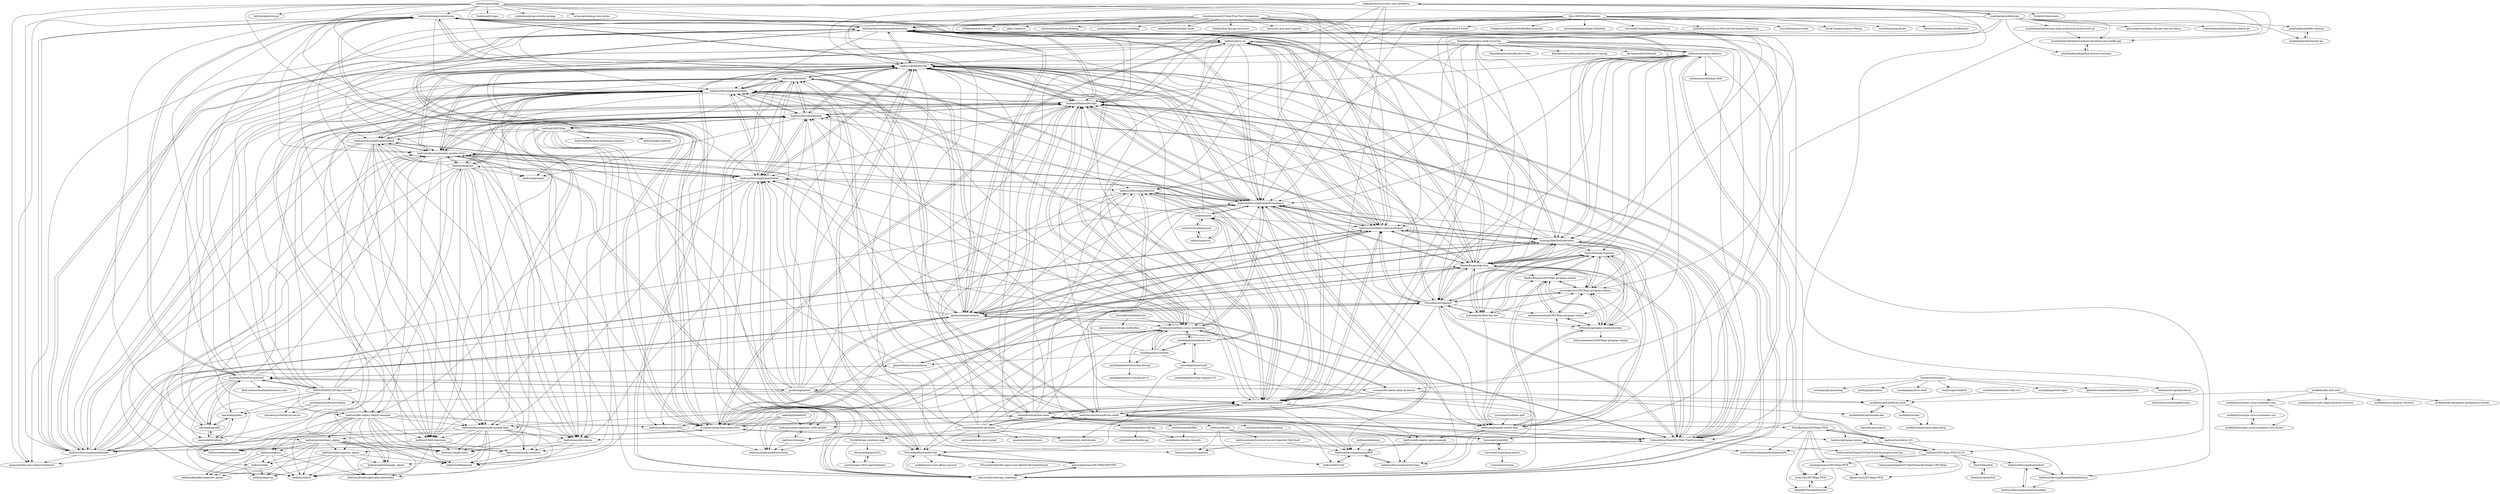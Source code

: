 digraph G {
"badtuxx/giropops-monitoring" -> "badtuxx/DescomplicandoKubernetes"
"badtuxx/giropops-monitoring" -> "badtuxx/MutiraoDevOps"
"badtuxx/giropops-monitoring" -> "badtuxx/DescomplicandoHelm"
"badtuxx/giropops-monitoring" -> "badtuxx/DescomplicandoDocker"
"badtuxx/giropops-monitoring" -> "jpetazzo/ampernetacle"
"badtuxx/giropops-monitoring" -> "badtuxx/descomplicando-ansible-2020"
"badtuxx/giropops-monitoring" -> "linuxtips/FiqueEmCasaConf"
"badtuxx/giropops-monitoring" -> "badtuxx/CertifiedContainersExpert"
"badtuxx/giropops-monitoring" -> "badtuxx/BondeDoCKA"
"badtuxx/giropops-monitoring" -> "badtuxx/DescomplicandoPrometheus"
"badtuxx/giropops-monitoring" -> "rochacbruno/python-week-2022"
"badtuxx/giropops-monitoring" -> "gomex/docker-para-desenvolvedores" ["e"=1]
"badtuxx/giropops-monitoring" -> "iaasweek/ansible"
"badtuxx/giropops-monitoring" -> "badtuxx/k8s-canary-deploy-example"
"badtuxx/giropops-monitoring" -> "CeInnovationTeam/OCI-Fast-Track-Linuxtips"
"vkorbes/aprendago" -> "crgimenes/grupo-estudos-golang" ["e"=1]
"vkorbes/aprendago" -> "badtuxx/DescomplicandoKubernetes"
"vkorbes/aprendago" -> "badtuxx/MutiraoDevOps"
"vkorbes/aprendago" -> "larien/aprenda-go-com-testes" ["e"=1]
"vkorbes/aprendago" -> "badtuxx/DescomplicandoDocker"
"vkorbes/aprendago" -> "gomex/docker-para-desenvolvedores" ["e"=1]
"vkorbes/aprendago" -> "badtuxx/giropops-monitoring"
"vkorbes/aprendago" -> "badtuxx/BondeDoCKA"
"vkorbes/aprendago" -> "jpetazzo/ampernetacle"
"vkorbes/aprendago" -> "badtuxx/DescomplicandoPrometheus"
"vkorbes/aprendago" -> "badtuxx/CertifiedContainersExpert"
"vkorbes/aprendago" -> "rochacbruno/python-week-2022"
"vkorbes/aprendago" -> "Gommunity/vagas" ["e"=1]
"vkorbes/aprendago" -> "Rapha-Borges/oke-free"
"vkorbes/aprendago" -> "betrybe/playbook-go" ["e"=1]
"badtuxx/k8s-canary-deploy-example" -> "badtuxx/ansible-course"
"badtuxx/k8s-canary-deploy-example" -> "badtuxx/CKAD-exercises"
"badtuxx/k8s-canary-deploy-example" -> "badtuxx/ingress"
"badtuxx/k8s-canary-deploy-example" -> "badtuxx/descomplicando-ansible-final"
"badtuxx/k8s-canary-deploy-example" -> "badtuxx/katacoda-scenarios"
"badtuxx/k8s-canary-deploy-example" -> "badtuxx/charts"
"badtuxx/k8s-canary-deploy-example" -> "badtuxx/tekton-examples"
"badtuxx/k8s-canary-deploy-example" -> "badtuxx/prometheus_alpine"
"badtuxx/k8s-canary-deploy-example" -> "badtuxx/talks"
"badtuxx/k8s-canary-deploy-example" -> "badtuxx/alertmanager_alpine"
"badtuxx/k8s-canary-deploy-example" -> "badtuxx/eddiejaoude"
"badtuxx/k8s-canary-deploy-example" -> "badtuxx/node-exporter_alpine"
"badtuxx/k8s-canary-deploy-example" -> "badtuxx/drupal-nginx-php-kubernetes"
"badtuxx/k8s-canary-deploy-example" -> "badtuxx/simple-index"
"badtuxx/k8s-canary-deploy-example" -> "badtuxx/python-week-2022"
"badtuxx/node-exporter_alpine" -> "badtuxx/drupal-nginx-php-kubernetes"
"badtuxx/node-exporter_alpine" -> "badtuxx/alertmanager_alpine"
"badtuxx/node-exporter_alpine" -> "badtuxx/blackbox-exporter_alpine"
"badtuxx/node-exporter_alpine" -> "badtuxx/charts"
"badtuxx/node-exporter_alpine" -> "badtuxx/hpd-wp"
"badtuxx/node-exporter_alpine" -> "badtuxx/talks"
"badtuxx/node-exporter_alpine" -> "badtuxx/eddiejaoude"
"brunokktro/auladobruno" -> "cirolini/prometheus-curso-monitoring"
"brunokktro/auladobruno" -> "plarentis/aws-devops-motherbox"
"chgasparoto/curso-aws-com-terraform" -> "cirolini/prometheus-curso-monitoring"
"chgasparoto/curso-aws-com-terraform" -> "badtuxx/DescomplicandoPrometheus"
"chgasparoto/curso-aws-com-terraform" -> "jonathanbaraldi/devops"
"chgasparoto/curso-aws-com-terraform" -> "badtuxx/DescomplicandoArgoCD"
"chgasparoto/curso-aws-com-terraform" -> "jonathanbaraldi/github-actions-terraform-eks-traefik-app"
"chgasparoto/curso-aws-com-terraform" -> "badtuxx/BondeDoCKA"
"chgasparoto/curso-aws-com-terraform" -> "souzaxx/terraform-alem-do-basico"
"chgasparoto/curso-aws-com-terraform" -> "KubeDev/kube-news" ["e"=1]
"chgasparoto/curso-aws-com-terraform" -> "badtuxx/DescomplicandoGitlab"
"chgasparoto/curso-aws-com-terraform" -> "badtuxx/MutiraoDevOps"
"badtuxx/alertmanager_alpine" -> "badtuxx/charts"
"badtuxx/alertmanager_alpine" -> "badtuxx/drupal-nginx-php-kubernetes"
"badtuxx/prometheus_alpine" -> "badtuxx/alertmanager_alpine"
"badtuxx/prometheus_alpine" -> "badtuxx/node-exporter_alpine"
"badtuxx/prometheus_alpine" -> "badtuxx/charts"
"badtuxx/prometheus_alpine" -> "badtuxx/blackbox-exporter_alpine"
"badtuxx/prometheus_alpine" -> "badtuxx/talks"
"badtuxx/prometheus_alpine" -> "badtuxx/drupal-nginx-php-kubernetes"
"badtuxx/prometheus_alpine" -> "badtuxx/ingress"
"badtuxx/prometheus_alpine" -> "badtuxx/katacoda-scenarios"
"badtuxx/prometheus_alpine" -> "badtuxx/hpd-wp"
"badtuxx/prometheus_alpine" -> "badtuxx/eddiejaoude"
"badtuxx/prometheus_alpine" -> "badtuxx/simple-index"
"badtuxx/prometheus_alpine" -> "badtuxx/tekton-examples"
"badtuxx/ingress" -> "badtuxx/blackbox-exporter_alpine"
"badtuxx/ingress" -> "badtuxx/drupal-nginx-php-kubernetes"
"badtuxx/ingress" -> "badtuxx/talks"
"badtuxx/ingress" -> "badtuxx/hpd-wp"
"badtuxx/ingress" -> "badtuxx/charts"
"samcavallieri/devops_challenge" -> "badtuxx/DevOpsExtreme"
"samcavallieri/devops_challenge" -> "patricialadislaus/MUTIRAODEVOPS"
"samcavallieri/devops_challenge" -> "P0ssuidao/MutiraoDevOps"
"samcavallieri/devops_challenge" -> "badtuxx/BondeDoCKA"
"samcavallieri/devops_challenge" -> "badtuxx/descomplicando-ansible-2020"
"samcavallieri/devops_challenge" -> "badtuxx/MutiraoDevOps"
"samcavallieri/devops_challenge" -> "badtuxx/DescomplicandoGitlab"
"samcavallieri/devops_challenge" -> "badtuxx/DescomplicandoNomad"
"badtuxx/talks" -> "badtuxx/blackbox-exporter_alpine"
"badtuxx/talks" -> "badtuxx/hpd-wp"
"jonathanbaraldi/devops" -> "jonathanbaraldi/devops-ninja-multicloud-multicluster-pt"
"jonathanbaraldi/devops" -> "jonathanbaraldi/github-actions-terraform-eks-traefik-app"
"jonathanbaraldi/devops" -> "badtuxx/MutiraoDevOps"
"jonathanbaraldi/devops" -> "badtuxx/descomplicando-ansible-2020"
"jonathanbaraldi/devops" -> "jonathanbaraldi/k8s-cleanup"
"jonathanbaraldi/devops" -> "jonathanbaraldi/rancher-ha"
"jonathanbaraldi/devops" -> "chgasparoto/curso-aws-com-terraform"
"jonathanbaraldi/devops" -> "glaucioguerra/udemy-devops-mao-na-massa"
"jonathanbaraldi/devops" -> "badtuxx/DescomplicandoHelm"
"jonathanbaraldi/devops" -> "badtuxx/DescomplicandoArgoCD"
"jonathanbaraldi/devops" -> "badtuxx/DescomplicandoKubernetes"
"jonathanbaraldi/devops" -> "badtuxx/descomplicando-ansible-final"
"jonathanbaraldi/devops" -> "badtuxx/BondeDoCKA"
"jonathanbaraldi/devops" -> "jonathanbaraldi/github-actions-container"
"jonathanbaraldi/devops" -> "jonathanbaraldi/kubernetes-deploy-go"
"cloudcommunity/Cloud-Free-Tier-Comparison" -> "Rapha-Borges/oke-free"
"cloudcommunity/Cloud-Free-Tier-Comparison" -> "P0ssuidao/terraguard"
"cloudcommunity/Cloud-Free-Tier-Comparison" -> "linuxtips/MesDoKubernetes"
"cloudcommunity/Cloud-Free-Tier-Comparison" -> "mattmajestic/free-tier-dev"
"cloudcommunity/Cloud-Free-Tier-Comparison" -> "cloudcommunity/Free-Hosting" ["e"=1]
"cloudcommunity/Cloud-Free-Tier-Comparison" -> "anderspitman/awesome-tunneling" ["e"=1]
"cloudcommunity/Cloud-Free-Tier-Comparison" -> "mikeroyal/Self-Hosting-Guide" ["e"=1]
"cloudcommunity/Cloud-Free-Tier-Comparison" -> "reysonbarros/LINUXtips-giropops-senhas"
"cloudcommunity/Cloud-Free-Tier-Comparison" -> "cheahjs/free-llm-api-resources" ["e"=1]
"cloudcommunity/Cloud-Free-Tier-Comparison" -> "hitrov/oci-arm-host-capacity" ["e"=1]
"cloudcommunity/Cloud-Free-Tier-Comparison" -> "badtuxx/CertifiedContainersExpert"
"cloudcommunity/Cloud-Free-Tier-Comparison" -> "jpetazzo/ampernetacle"
"cloudcommunity/Cloud-Free-Tier-Comparison" -> "255kb/stack-on-a-budget" ["e"=1]
"cloudcommunity/Cloud-Free-Tier-Comparison" -> "badtuxx/DescomplicandoKubernetes"
"cloudcommunity/Cloud-Free-Tier-Comparison" -> "qdm12/gluetun" ["e"=1]
"iaasweek/ansible" -> "iaasweek/packer"
"iaasweek/ansible" -> "iaasweek/terraform"
"iaasweek/ansible" -> "linuxtips/FiqueEmCasaConf"
"iaasweek/ansible" -> "badtuxx/DescomplicandoHelm"
"iaasweek/ansible" -> "badtuxx/descomplicando-ansible-2020"
"badtuxx/DescomplicandoKubernetes" -> "badtuxx/DescomplicandoDocker"
"badtuxx/DescomplicandoKubernetes" -> "badtuxx/MutiraoDevOps"
"badtuxx/DescomplicandoKubernetes" -> "jpetazzo/ampernetacle"
"badtuxx/DescomplicandoKubernetes" -> "badtuxx/CertifiedContainersExpert"
"badtuxx/DescomplicandoKubernetes" -> "badtuxx/giropops-monitoring"
"badtuxx/DescomplicandoKubernetes" -> "rochacbruno/python-week-2022"
"badtuxx/DescomplicandoKubernetes" -> "badtuxx/BondeDoCKA"
"badtuxx/DescomplicandoKubernetes" -> "badtuxx/DescomplicandoPrometheus"
"badtuxx/DescomplicandoKubernetes" -> "linuxtips/MesDoKubernetes"
"badtuxx/DescomplicandoKubernetes" -> "badtuxx/DescomplicandoHelm"
"badtuxx/DescomplicandoKubernetes" -> "badtuxx/descomplicando-ansible-2020"
"badtuxx/DescomplicandoKubernetes" -> "gomex/docker-para-desenvolvedores" ["e"=1]
"badtuxx/DescomplicandoKubernetes" -> "badtuxx/girus-cli"
"badtuxx/DescomplicandoKubernetes" -> "Rapha-Borges/oke-free"
"badtuxx/DescomplicandoKubernetes" -> "CeInnovationTeam/OCI-Fast-Track-Linuxtips"
"iaasweek/terraform" -> "iaasweek/packer"
"iaasweek/terraform" -> "iaasweek/ansible"
"iaasweek/packer" -> "iaasweek/terraform"
"iaasweek/packer" -> "iaasweek/ansible"
"caiodelgadonew/docker" -> "caiodelgadonew/docker-dca"
"caiodelgadonew/docker" -> "cirolini/prometheus-curso-monitoring"
"caiodelgadonew/docker" -> "caiodelgadonew/tools"
"caiodelgadonew/docker" -> "badtuxx/BondeDoCKA"
"caiodelgadonew/docker" -> "caiodelgadonew/awesome-devops"
"caiodelgadonew/docker" -> "gomex/deploy-em-producao"
"caiodelgadonew/docker" -> "badtuxx/DevOpsExtreme"
"caiodelgadonew/docker" -> "badtuxx/MutiraoDevOps"
"linuxtips/FiqueEmCasaConf" -> "iaasweek/ansible"
"linuxtips/FiqueEmCasaConf" -> "iaasweek/packer"
"linuxtips/FiqueEmCasaConf" -> "badtuxx/descomplicando-ansible-2020"
"linuxtips/FiqueEmCasaConf" -> "badtuxx/DescomplicandoHelm"
"linuxtips/FiqueEmCasaConf" -> "gomex/deploy-em-producao"
"linuxtips/FiqueEmCasaConf" -> "badtuxx/MutiraoDevOps"
"linuxtips/FiqueEmCasaConf" -> "iaasweek/terraform"
"linuxtips/FiqueEmCasaConf" -> "souzaxx/terraform-alem-do-basico"
"linuxtips/FiqueEmCasaConf" -> "badtuxx/giropops-monitoring"
"linuxtips/FiqueEmCasaConf" -> "badtuxx/BondeDoCKA"
"linuxtips/FiqueEmCasaConf" -> "flask-extensions/flaskextensions.com" ["e"=1]
"linuxtips/FiqueEmCasaConf" -> "IAPOLINARIO/100-days-of-code"
"linuxtips/FiqueEmCasaConf" -> "gomex/docker-para-desenvolvedores" ["e"=1]
"linuxtips/FiqueEmCasaConf" -> "badtuxx/DescomplicandoKubernetes"
"linuxtips/FiqueEmCasaConf" -> "guiafoca/guiafoca"
"gomex/deploy-em-producao" -> "badtuxx/DescomplicandoHelm"
"gomex/deploy-em-producao" -> "cirolini/prometheus-curso-monitoring"
"gomex/deploy-em-producao" -> "linuxtips/FiqueEmCasaConf"
"badtuxx/descomplicando-ansible-final" -> "badtuxx/ansible-course"
"badtuxx/descomplicando-ansible-final" -> "badtuxx/charts"
"badtuxx/descomplicando-ansible-final" -> "badtuxx/drupal-nginx-php-kubernetes"
"badtuxx/descomplicando-ansible-final" -> "badtuxx/katacoda-scenarios"
"badtuxx/descomplicando-ansible-final" -> "badtuxx/prometheus_alpine"
"badtuxx/descomplicando-ansible-final" -> "badtuxx/eddiejaoude"
"badtuxx/descomplicando-ansible-final" -> "badtuxx/CKAD-exercises"
"badtuxx/descomplicando-ansible-final" -> "badtuxx/alertmanager_alpine"
"badtuxx/descomplicando-ansible-final" -> "badtuxx/simple-index"
"badtuxx/descomplicando-ansible-final" -> "badtuxx/ingress"
"badtuxx/descomplicando-ansible-final" -> "badtuxx/node-exporter_alpine"
"badtuxx/descomplicando-ansible-2020" -> "badtuxx/DescomplicandoHelm"
"badtuxx/descomplicando-ansible-2020" -> "badtuxx/DescomplicandoNomad"
"badtuxx/descomplicando-ansible-2020" -> "badtuxx/descomplicando-ansible-final"
"badtuxx/descomplicando-ansible-2020" -> "badtuxx/DescomplicandoGitlab"
"badtuxx/descomplicando-ansible-2020" -> "badtuxx/ansible-course"
"badtuxx/descomplicando-ansible-2020" -> "badtuxx/MutiraoDevOps"
"badtuxx/descomplicando-ansible-2020" -> "badtuxx/CKAD-exercises"
"badtuxx/descomplicando-ansible-2020" -> "badtuxx/BondeDoCKA"
"badtuxx/descomplicando-ansible-2020" -> "badtuxx/k8s-canary-deploy-example"
"badtuxx/descomplicando-ansible-2020" -> "badtuxx/DevOpsExtreme"
"badtuxx/descomplicando-ansible-2020" -> "badtuxx/cheatsheet"
"badtuxx/descomplicando-ansible-2020" -> "badtuxx/badtuxx"
"badtuxx/descomplicando-ansible-2020" -> "badtuxx/prometheus_alpine"
"badtuxx/descomplicando-ansible-2020" -> "badtuxx/DescomplicandoPrometheus"
"badtuxx/descomplicando-ansible-2020" -> "samcavallieri/devops_challenge"
"souzaxx/terraform-alem-do-basico" -> "msfidelis/terraformando-eks"
"souzaxx/terraform-alem-do-basico" -> "cirolini/prometheus-curso-monitoring"
"souzaxx/terraform-alem-do-basico" -> "iaasweek/terraform"
"souzaxx/terraform-alem-do-basico" -> "linuxtips/FiqueEmCasaConf"
"souzaxx/terraform-alem-do-basico" -> "msfidelis/cncf-platform-stack"
"souzaxx/terraform-alem-do-basico" -> "badtuxx/descomplicando-ansible-final"
"msfidelis/terraformando-eks" -> "msfidelis/cncf-platform-stack"
"msfidelis/terraformando-eks" -> "otaviof/typescript-ex"
"rochacbruno/dotfiles" -> "rochacbruno/dundie-rewards"
"guiafoca/guiafoca" -> "badtuxx/DescomplicandoGitlab"
"guiafoca/guiafoca" -> "badtuxx/descomplicando-ansible-2020"
"guiafoca/guiafoca" -> "badtuxx/DescomplicandoHelm"
"guiafoca/guiafoca" -> "badtuxx/MutiraoDevOps"
"guiafoca/guiafoca" -> "badtuxx/cheatsheet"
"guiafoca/guiafoca" -> "badtuxx/DevOpsExtreme"
"guiafoca/guiafoca" -> "samcavallieri/devops_challenge"
"guiafoca/guiafoca" -> "P0ssuidao/terraguard"
"guiafoca/guiafoca" -> "P0ssuidao/MutiraoDevOps"
"guiafoca/guiafoca" -> "badtuxx/DescomplicandoArgoCD"
"guiafoca/guiafoca" -> "badtuxx/BondeDoCKA"
"guiafoca/guiafoca" -> "linuxtips/FiqueEmCasaConf"
"guiafoca/guiafoca" -> "javiermarasco/PowerGrafana"
"badtuxx/badtuxx" -> "badtuxx/ansible-course"
"badtuxx/badtuxx" -> "badtuxx/DevOpsExtreme"
"badtuxx/badtuxx" -> "badtuxx/simple-index"
"badtuxx/badtuxx" -> "badtuxx/DescomplicandoNomad"
"badtuxx/badtuxx" -> "badtuxx/descomplicando-ansible-2020"
"badtuxx/badtuxx" -> "badtuxx/descomplicando-ansible-final"
"badtuxx/badtuxx" -> "badtuxx/eddiejaoude"
"badtuxx/badtuxx" -> "badtuxx/katacoda-scenarios"
"badtuxx/badtuxx" -> "badtuxx/DescomplicandoHelm"
"badtuxx/badtuxx" -> "badtuxx/DescomplicandoGitlab"
"badtuxx/badtuxx" -> "badtuxx/giropops"
"badtuxx/badtuxx" -> "badtuxx/charts"
"badtuxx/badtuxx" -> "badtuxx/tekton-examples"
"badtuxx/badtuxx" -> "badtuxx/alertmanager_alpine"
"badtuxx/badtuxx" -> "badtuxx/CKAD-exercises"
"jonathanbaraldi/rancher-ha" -> "jonathanbaraldi/k8s-cleanup"
"badtuxx/ansible-course" -> "badtuxx/katacoda-scenarios"
"badtuxx/ansible-course" -> "badtuxx/eddiejaoude"
"badtuxx/ansible-course" -> "badtuxx/simple-index"
"caiodelgadonew/tools" -> "mentoriaiac/cicd_centralizado"
"caiodelgadonew/tools" -> "caiodelgadonew/blog-vagrant-101"
"caiodelgadonew/tools" -> "caiodelgadonew/docker-dca"
"caiodelgadonew/tools" -> "samcavallieri/devops_challenge"
"msfidelis/cncf-platform-stack" -> "msfidelis/kubernetes-kind-setup"
"msfidelis/cncf-platform-stack" -> "msfidelis/cassler"
"msfidelis/cncf-platform-stack" -> "msfidelis/terraformando-eks"
"jonathanbaraldi/k8s-cleanup" -> "jonathanbaraldi/rancher-ha"
"badtuxx/CKAD-exercises" -> "badtuxx/katacoda-scenarios"
"badtuxx/CKAD-exercises" -> "badtuxx/eddiejaoude"
"badtuxx/CKAD-exercises" -> "badtuxx/simple-index"
"badtuxx/CKAD-exercises" -> "badtuxx/charts"
"badtuxx/CKAD-exercises" -> "badtuxx/tekton-examples"
"badtuxx/cheatsheet" -> "badtuxx/DescomplicandoGitlab"
"badtuxx/cheatsheet" -> "badtuxx/DevOpsExtreme"
"badtuxx/cheatsheet" -> "badtuxx/DescomplicandoNomad"
"badtuxx/cheatsheet" -> "badtuxx/descomplicando-ansible-2020"
"badtuxx/cheatsheet" -> "badtuxx/DescomplicandoHelm"
"badtuxx/cheatsheet" -> "badtuxx/convencendo-seu-chefe"
"badtuxx/cheatsheet" -> "badtuxx/BondeDoCKA"
"badtuxx/cheatsheet" -> "badtuxx/LINUXtips"
"badtuxx/cheatsheet" -> "badtuxx/CKAD-exercises"
"badtuxx/cheatsheet" -> "badtuxx/create-operators-with-ansible"
"badtuxx/cheatsheet" -> "badtuxx/ansible-course"
"badtuxx/cheatsheet" -> "badtuxx/python-week-2022"
"badtuxx/cheatsheet" -> "badtuxx/k8s-canary-deploy-example"
"badtuxx/cheatsheet" -> "badtuxx/domingao"
"badtuxx/cheatsheet" -> "rochacbruno/python-base"
"P0ssuidao/terraguard" -> "Rapha-Borges/oke-free"
"P0ssuidao/terraguard" -> "linuxtips/MesDoKubernetes"
"P0ssuidao/terraguard" -> "mattmajestic/free-tier-dev"
"P0ssuidao/terraguard" -> "reysonbarros/LINUXtips-giropops-senhas"
"P0ssuidao/terraguard" -> "MMazoni/giropops-senha-linuxtips"
"P0ssuidao/terraguard" -> "StuxxNet/pick-esquenta"
"P0ssuidao/terraguard" -> "badtuxx/MutiraoDevOps"
"P0ssuidao/terraguard" -> "badtuxx/CertifiedContainersExpert"
"P0ssuidao/terraguard" -> "badtuxx/DescomplicandoPrometheus"
"P0ssuidao/terraguard" -> "badtuxx/BondeDoCKA"
"P0ssuidao/terraguard" -> "CeInnovationTeam/OCI-Fast-Track-Linuxtips"
"P0ssuidao/terraguard" -> "badtuxx/giropops-senhas-labs"
"P0ssuidao/terraguard" -> "jpetazzo/ampernetacle"
"P0ssuidao/terraguard" -> "badtuxx/DescomplicandoArgoCD"
"P0ssuidao/terraguard" -> "antonioazambuja/LINUXtips-giropops-senhas"
"badtuxx/DescomplicandoDocker" -> "badtuxx/DescomplicandoKubernetes"
"badtuxx/DescomplicandoDocker" -> "badtuxx/MutiraoDevOps"
"badtuxx/DescomplicandoDocker" -> "jpetazzo/ampernetacle"
"badtuxx/DescomplicandoDocker" -> "rochacbruno/python-week-2022"
"badtuxx/DescomplicandoDocker" -> "badtuxx/CertifiedContainersExpert"
"badtuxx/DescomplicandoDocker" -> "badtuxx/DescomplicandoPrometheus"
"badtuxx/DescomplicandoDocker" -> "CeInnovationTeam/OCI-Fast-Track-Linuxtips"
"badtuxx/DescomplicandoDocker" -> "badtuxx/BondeDoCKA"
"badtuxx/DescomplicandoDocker" -> "badtuxx/giropops-monitoring"
"badtuxx/DescomplicandoDocker" -> "badtuxx/DescomplicandoHelm"
"badtuxx/DescomplicandoDocker" -> "linuxtips/MesDoKubernetes"
"badtuxx/DescomplicandoDocker" -> "gomex/docker-para-desenvolvedores" ["e"=1]
"badtuxx/DescomplicandoDocker" -> "badtuxx/descomplicando-ansible-2020"
"badtuxx/DescomplicandoDocker" -> "Rapha-Borges/oke-free"
"badtuxx/DescomplicandoDocker" -> "badtuxx/girus-cli"
"cirolini/prometheus-curso-monitoring" -> "badtuxx/BondeDoCKA"
"cirolini/prometheus-curso-monitoring" -> "caiodelgadonew/docker-dca"
"cirolini/prometheus-curso-monitoring" -> "badtuxx/MutiraoDevOps"
"cirolini/prometheus-curso-monitoring" -> "caiodelgadonew/docker"
"cirolini/prometheus-curso-monitoring" -> "badtuxx/DescomplicandoGitlab"
"cirolini/prometheus-curso-monitoring" -> "badtuxx/DescomplicandoPrometheus"
"cirolini/prometheus-curso-monitoring" -> "badtuxx/DescomplicandoHelm"
"cirolini/prometheus-curso-monitoring" -> "badtuxx/descomplicando-ansible-2020"
"cirolini/prometheus-curso-monitoring" -> "badtuxx/DevOpsExtreme"
"cirolini/prometheus-curso-monitoring" -> "P0ssuidao/MutiraoDevOps"
"cirolini/prometheus-curso-monitoring" -> "gomex/deploy-em-producao"
"cirolini/prometheus-curso-monitoring" -> "badtuxx/DescomplicandoArgoCD"
"cirolini/prometheus-curso-monitoring" -> "caiodelgadonew/awesome-devops"
"cirolini/prometheus-curso-monitoring" -> "samcavallieri/devops_challenge"
"cirolini/prometheus-curso-monitoring" -> "souzaxx/terraform-alem-do-basico"
"badtuxx/DescomplicandoHelm" -> "badtuxx/descomplicando-ansible-2020"
"badtuxx/DescomplicandoHelm" -> "badtuxx/DescomplicandoNomad"
"badtuxx/DescomplicandoHelm" -> "badtuxx/BondeDoCKA"
"badtuxx/DescomplicandoHelm" -> "badtuxx/DescomplicandoGitlab"
"badtuxx/DescomplicandoHelm" -> "badtuxx/descomplicando-ansible-final"
"badtuxx/DescomplicandoHelm" -> "badtuxx/DescomplicandoArgoCD"
"badtuxx/DescomplicandoHelm" -> "badtuxx/MutiraoDevOps"
"badtuxx/DescomplicandoHelm" -> "badtuxx/DevOpsExtreme"
"badtuxx/DescomplicandoHelm" -> "badtuxx/DescomplicandoPrometheus"
"badtuxx/DescomplicandoHelm" -> "badtuxx/ansible-course"
"badtuxx/DescomplicandoHelm" -> "badtuxx/k8s-canary-deploy-example"
"badtuxx/DescomplicandoHelm" -> "badtuxx/cheatsheet"
"badtuxx/DescomplicandoHelm" -> "badtuxx/DescomplicandoGit"
"badtuxx/DescomplicandoHelm" -> "badtuxx/CKAD-exercises"
"badtuxx/DescomplicandoHelm" -> "badtuxx/badtuxx"
"badtuxx/MutiraoDevOps" -> "badtuxx/BondeDoCKA"
"badtuxx/MutiraoDevOps" -> "badtuxx/DescomplicandoHelm"
"badtuxx/MutiraoDevOps" -> "badtuxx/DescomplicandoKubernetes"
"badtuxx/MutiraoDevOps" -> "badtuxx/descomplicando-ansible-2020"
"badtuxx/MutiraoDevOps" -> "badtuxx/DescomplicandoDocker"
"badtuxx/MutiraoDevOps" -> "CeInnovationTeam/OCI-Fast-Track-Linuxtips"
"badtuxx/MutiraoDevOps" -> "jpetazzo/ampernetacle"
"badtuxx/MutiraoDevOps" -> "badtuxx/DevOpsExtreme"
"badtuxx/MutiraoDevOps" -> "cirolini/prometheus-curso-monitoring"
"badtuxx/MutiraoDevOps" -> "badtuxx/DescomplicandoPrometheus"
"badtuxx/MutiraoDevOps" -> "badtuxx/giropops-monitoring"
"badtuxx/MutiraoDevOps" -> "badtuxx/CertifiedContainersExpert"
"badtuxx/MutiraoDevOps" -> "rochacbruno/python-week-2022"
"badtuxx/MutiraoDevOps" -> "samcavallieri/devops_challenge"
"badtuxx/MutiraoDevOps" -> "badtuxx/DescomplicandoGitlab"
"funcoeszz/funcoeszz" -> "aureliojargas/clitest"
"funcoeszz/funcoeszz" -> "guiafoca/guiafoca"
"funcoeszz/funcoeszz" -> "aureliojargas/livro-shell"
"funcoeszz/funcoeszz" -> "helioloureiro/guiafocalinux"
"funcoeszz/funcoeszz" -> "shellscriptx/shellbot"
"funcoeszz/funcoeszz" -> "aureliojargas/txt2regex"
"funcoeszz/funcoeszz" -> "gabrielscosta/caixaDeFerramentasDoUnix"
"funcoeszz/funcoeszz" -> "aureliojargas/moneylog"
"IAPOLINARIO/100-days-of-code" -> "linuxtips/FiqueEmCasaConf"
"IAPOLINARIO/100-days-of-code" -> "iaasweek/ansible"
"IAPOLINARIO/100-days-of-code" -> "badtuxx/DescomplicandoHelm"
"IAPOLINARIO/100-days-of-code" -> "iaasweek/packer"
"IAPOLINARIO/100-days-of-code" -> "badtuxx/descomplicando-ansible-2020"
"IAPOLINARIO/100-days-of-code" -> "javiermarasco/PowerGrafana"
"IAPOLINARIO/100-days-of-code" -> "badtuxx/MutiraoDevOps"
"IAPOLINARIO/100-days-of-code" -> "badtuxx/BondeDoCKA"
"IAPOLINARIO/100-days-of-code" -> "msfidelis/cncf-platform-stack"
"IAPOLINARIO/100-days-of-code" -> "vitordevsp/vitordevsp.com.br"
"IAPOLINARIO/100-days-of-code" -> "badtuxx/k8s-canary-deploy-example"
"IAPOLINARIO/100-days-of-code" -> "badtuxx/giropops-monitoring"
"IAPOLINARIO/100-days-of-code" -> "badtuxx/badtuxx"
"caiodelgadonew/awesome-devops" -> "caiodelgadonew/yt-terraform1.0"
"javiermarasco/PowerGrafana" -> "vitordevsp/vitordevsp.com.br"
"javiermarasco/PowerGrafana" -> "iaasweek/packer"
"jonathanbaraldi/github-actions-container" -> "jonathanbaraldi/github-actions-terraform-eks-traefik-app"
"jonathanbaraldi/github-actions-terraform-eks-traefik-app" -> "jonathanbaraldi/github-actions-container"
"jonathanbaraldi/devops-ninja-multicloud-multicluster-pt" -> "jonathanbaraldi/github-actions-terraform-eks-traefik-app"
"msfidelis/eks-with-istio" -> "msfidelis/istio-disaster-recovery"
"msfidelis/eks-with-istio" -> "msfidelis/cncf-platform-stack"
"msfidelis/eks-with-istio" -> "msfidelis/eks-karpenter-autonomous-cluster"
"msfidelis/eks-with-istio" -> "msfidelis/linuxtips-curso-containers-aws"
"msfidelis/eks-with-istio" -> "msfidelis/aws-multi-region-disaster-recovery"
"badtuxx/DescomplicandoNomad" -> "badtuxx/ansible-course"
"badtuxx/DescomplicandoNomad" -> "badtuxx/giropops"
"badtuxx/DescomplicandoNomad" -> "badtuxx/descomplicando-ansible-2020"
"badtuxx/DescomplicandoNomad" -> "badtuxx/CKAD-exercises"
"badtuxx/DescomplicandoNomad" -> "badtuxx/descomplicando-ansible-final"
"badtuxx/DescomplicandoNomad" -> "badtuxx/eddiejaoude"
"badtuxx/DescomplicandoNomad" -> "badtuxx/simple-index"
"badtuxx/DescomplicandoNomad" -> "badtuxx/DescomplicandoGitlab"
"badtuxx/DescomplicandoNomad" -> "badtuxx/DescomplicandoHelm"
"badtuxx/DescomplicandoNomad" -> "badtuxx/katacoda-scenarios"
"badtuxx/DescomplicandoNomad" -> "badtuxx/charts"
"badtuxx/DescomplicandoNomad" -> "badtuxx/tekton-examples"
"badtuxx/DescomplicandoNomad" -> "badtuxx/DevOpsExtreme"
"patricialadislaus/MUTIRAODEVOPS" -> "P0ssuidao/MutiraoDevOps"
"patricialadislaus/MUTIRAODEVOPS" -> "samcavallieri/devops_challenge"
"caiodelgadonew/docker-dca" -> "caiodelgadonew/docker"
"caiodelgadonew/docker-dca" -> "cirolini/prometheus-curso-monitoring"
"caiodelgadonew/docker-dca" -> "caiodelgadonew/tools"
"caiodelgadonew/docker-dca" -> "badtuxx/BondeDoCKA"
"caiodelgadonew/docker-dca" -> "badtuxx/MutiraoDevOps"
"badtuxx/DevOpsExtreme" -> "badtuxx/DescomplicandoGitlab"
"badtuxx/DevOpsExtreme" -> "badtuxx/DescomplicandoNomad"
"badtuxx/DevOpsExtreme" -> "badtuxx/cheatsheet"
"badtuxx/DevOpsExtreme" -> "badtuxx/LINUXtips"
"badtuxx/DevOpsExtreme" -> "samcavallieri/devops_challenge"
"badtuxx/DevOpsExtreme" -> "badtuxx/ansible-course"
"badtuxx/DevOpsExtreme" -> "badtuxx/DescomplicandoHelm"
"badtuxx/DevOpsExtreme" -> "badtuxx/CKAD-exercises"
"badtuxx/DevOpsExtreme" -> "badtuxx/BondeDoCKA"
"badtuxx/DevOpsExtreme" -> "badtuxx/descomplicando-ansible-2020"
"badtuxx/DevOpsExtreme" -> "badtuxx/badtuxx"
"badtuxx/DevOpsExtreme" -> "badtuxx/giropops"
"badtuxx/DevOpsExtreme" -> "patricialadislaus/MUTIRAODEVOPS"
"badtuxx/DevOpsExtreme" -> "badtuxx/MutiraoDevOps"
"badtuxx/DevOpsExtreme" -> "badtuxx/descomplicando-ansible-final"
"msfidelis/kubernetes-with-cri-o" -> "msfidelis/cncf-platform-stack"
"msfidelis/cassler" -> "msfidelis/kubernetes-kind-setup"
"badtuxx/katacoda-scenarios" -> "badtuxx/eddiejaoude"
"jpetazzo/ampernetacle" -> "CeInnovationTeam/OCI-Fast-Track-Linuxtips"
"jpetazzo/ampernetacle" -> "badtuxx/DescomplicandoKubernetes"
"jpetazzo/ampernetacle" -> "badtuxx/MutiraoDevOps"
"jpetazzo/ampernetacle" -> "rochacbruno/python-week-2022"
"jpetazzo/ampernetacle" -> "badtuxx/DescomplicandoDocker"
"jpetazzo/ampernetacle" -> "Rapha-Borges/oke-free"
"jpetazzo/ampernetacle" -> "badtuxx/CertifiedContainersExpert"
"jpetazzo/ampernetacle" -> "linuxtips/MesDoKubernetes"
"jpetazzo/ampernetacle" -> "badtuxx/BondeDoCKA"
"jpetazzo/ampernetacle" -> "badtuxx/giropops-monitoring"
"jpetazzo/ampernetacle" -> "P0ssuidao/terraguard"
"jpetazzo/ampernetacle" -> "badtuxx/DescomplicandoPrometheus"
"jpetazzo/ampernetacle" -> "badtuxx/girus-cli"
"jpetazzo/ampernetacle" -> "cirolini/prometheus-curso-monitoring"
"jpetazzo/ampernetacle" -> "badtuxx/DescomplicandoHelm"
"waltenne/guiadevopsbrasil" -> "badtuxx/DescomplicandoPrometheus"
"waltenne/guiadevopsbrasil" -> "waltenne/ubuntu-post-install"
"waltenne/guiadevopsbrasil" -> "badtuxx/BondeDoCKA"
"waltenne/guiadevopsbrasil" -> "badtuxx/DescomplicandoArgoCD"
"waltenne/guiadevopsbrasil" -> "badtuxx/DescomplicandoGit"
"waltenne/guiadevopsbrasil" -> "badtuxx/DescomplicandoGitlab"
"waltenne/guiadevopsbrasil" -> "mentoriaiac/cicd_centralizado"
"waltenne/guiadevopsbrasil" -> "anacunha/bonde-da-aws"
"waltenne/guiadevopsbrasil" -> "rochacbruno/python-base"
"waltenne/guiadevopsbrasil" -> "P0ssuidao/MutiraoDevOps"
"waltenne/guiadevopsbrasil" -> "CaravanaCloud/id42"
"waltenne/guiadevopsbrasil" -> "badtuxx/cheatsheet"
"waltenne/guiadevopsbrasil" -> "cirolini/prometheus-curso-monitoring"
"waltenne/guiadevopsbrasil" -> "Wivik/devops-solutions-map"
"waltenne/guiadevopsbrasil" -> "CeInnovationTeam/OCI-Fast-Track-Linuxtips"
"rochacbruno/python-week-2022" -> "jpetazzo/ampernetacle"
"rochacbruno/python-week-2022" -> "badtuxx/DescomplicandoKubernetes"
"rochacbruno/python-week-2022" -> "badtuxx/MutiraoDevOps"
"rochacbruno/python-week-2022" -> "badtuxx/CertifiedContainersExpert"
"rochacbruno/python-week-2022" -> "badtuxx/DescomplicandoDocker"
"rochacbruno/python-week-2022" -> "CeInnovationTeam/OCI-Fast-Track-Linuxtips"
"rochacbruno/python-week-2022" -> "Rapha-Borges/oke-free"
"rochacbruno/python-week-2022" -> "linuxtips/MesDoKubernetes"
"rochacbruno/python-week-2022" -> "badtuxx/DescomplicandoPrometheus"
"rochacbruno/python-week-2022" -> "badtuxx/BondeDoCKA"
"rochacbruno/python-week-2022" -> "rochacbruno/python-base"
"rochacbruno/python-week-2022" -> "badtuxx/girus-cli"
"rochacbruno/python-week-2022" -> "P0ssuidao/terraguard"
"rochacbruno/python-week-2022" -> "badtuxx/giropops-monitoring"
"rochacbruno/python-week-2022" -> "cirolini/prometheus-curso-monitoring"
"CeInnovationTeam/OCI-Fast-Track-Linuxtips" -> "jpetazzo/ampernetacle"
"CeInnovationTeam/OCI-Fast-Track-Linuxtips" -> "badtuxx/MutiraoDevOps"
"CeInnovationTeam/OCI-Fast-Track-Linuxtips" -> "badtuxx/BondeDoCKA"
"CeInnovationTeam/OCI-Fast-Track-Linuxtips" -> "Rapha-Borges/oke-free"
"CeInnovationTeam/OCI-Fast-Track-Linuxtips" -> "rochacbruno/python-week-2022"
"CeInnovationTeam/OCI-Fast-Track-Linuxtips" -> "CeInnovationTeam/OCI-FastTrack-Associate-LinuxTips"
"CeInnovationTeam/OCI-Fast-Track-Linuxtips" -> "badtuxx/DescomplicandoPrometheus"
"CeInnovationTeam/OCI-Fast-Track-Linuxtips" -> "badtuxx/CertifiedContainersExpert"
"CeInnovationTeam/OCI-Fast-Track-Linuxtips" -> "badtuxx/DescomplicandoDocker"
"CeInnovationTeam/OCI-Fast-Track-Linuxtips" -> "P0ssuidao/terraguard"
"CeInnovationTeam/OCI-Fast-Track-Linuxtips" -> "badtuxx/DescomplicandoKubernetes"
"CeInnovationTeam/OCI-Fast-Track-Linuxtips" -> "linuxtips/MesDoKubernetes"
"CeInnovationTeam/OCI-Fast-Track-Linuxtips" -> "P0ssuidao/MutiraoDevOps"
"CeInnovationTeam/OCI-Fast-Track-Linuxtips" -> "rochacbruno/python-base"
"CeInnovationTeam/OCI-Fast-Track-Linuxtips" -> "samcavallieri/devops_challenge"
"rochacbruno/python-base" -> "badtuxx/DescomplicandoArgoCD"
"rochacbruno/python-base" -> "badtuxx/cheatsheet"
"rochacbruno/python-base" -> "badtuxx/DescomplicandoPrometheus"
"rochacbruno/python-base" -> "rochacbruno/python-week-2022"
"rochacbruno/python-base" -> "CeInnovationTeam/OCI-Fast-Track-Linuxtips"
"rochacbruno/python-base" -> "rochacbruno/fastapi-workshop" ["e"=1]
"rochacbruno/python-base" -> "waltenne/guiadevopsbrasil"
"rochacbruno/python-base" -> "badtuxx/DescomplicandoGit"
"rochacbruno/python-base" -> "badtuxx/DevOpsExtreme"
"rochacbruno/python-base" -> "badtuxx/MutiraoDevOps"
"rochacbruno/python-base" -> "badtuxx/BondeDoCKA"
"rochacbruno/python-base" -> "CaravanaCloud/id42"
"rochacbruno/python-base" -> "rochacbruno/python-web-api"
"rochacbruno/python-base" -> "rochacbruno/dotfiles"
"rochacbruno/python-base" -> "FabioBartoli/LINUXtips-PICK"
"rochacbruno/python-web-api" -> "rochacbruno/dundie-rewards"
"rochacbruno/python-web-api" -> "rochacbruno/dundie-api"
"CeInnovationTeam/OCI-FastTrack-Associate-LinuxTips" -> "CeInnovationTeam/OCI-FastTrack-Developer-LINUXtips"
"CaravanaCloud/aws-pod" -> "badtuxx/giropops-senhas-labs"
"badtuxx/DescomplicandoGitlab" -> "badtuxx/DevOpsExtreme"
"badtuxx/DescomplicandoGitlab" -> "badtuxx/DescomplicandoNomad"
"badtuxx/DescomplicandoGitlab" -> "badtuxx/DescomplicandoHelm"
"badtuxx/DescomplicandoGitlab" -> "badtuxx/descomplicando-ansible-2020"
"badtuxx/DescomplicandoGitlab" -> "badtuxx/BondeDoCKA"
"badtuxx/DescomplicandoGitlab" -> "badtuxx/cheatsheet"
"badtuxx/DescomplicandoGitlab" -> "badtuxx/descomplicando-ansible-final"
"badtuxx/DescomplicandoGitlab" -> "badtuxx/ansible-course"
"badtuxx/DescomplicandoGitlab" -> "badtuxx/DescomplicandoPrometheus"
"badtuxx/DescomplicandoGitlab" -> "P0ssuidao/MutiraoDevOps"
"badtuxx/DescomplicandoGitlab" -> "badtuxx/create-operators-with-ansible"
"badtuxx/DescomplicandoGitlab" -> "badtuxx/CKAD-exercises"
"badtuxx/DescomplicandoGitlab" -> "badtuxx/k8s-canary-deploy-example"
"badtuxx/DescomplicandoGitlab" -> "badtuxx/DescomplicandoGit"
"badtuxx/DescomplicandoGitlab" -> "badtuxx/badtuxx"
"undistro/zora" -> "undistro/marvin"
"undistro/zora" -> "undistro/cel-playground"
"undistro/zora" -> "badtuxx/DescomplicandoPrometheus"
"undistro/zora" -> "badtuxx/DescomplicandoArgoCD"
"undistro/zora" -> "badtuxx/BondeDoCKA"
"undistro/zora" -> "badtuxx/giropops-senhas-labs"
"undistro/zora" -> "badtuxx/DescomplicandoHelm"
"undistro/zora" -> "badtuxx/DescomplicandoGit"
"undistro/zora" -> "badtuxx/descomplicando-ansible-2020"
"undistro/zora" -> "badtuxx/CertifiedContainersExpert"
"badtuxx/BondeDoCKA" -> "badtuxx/DescomplicandoHelm"
"badtuxx/BondeDoCKA" -> "badtuxx/MutiraoDevOps"
"badtuxx/BondeDoCKA" -> "badtuxx/DescomplicandoGitlab"
"badtuxx/BondeDoCKA" -> "P0ssuidao/MutiraoDevOps"
"badtuxx/BondeDoCKA" -> "badtuxx/descomplicando-ansible-2020"
"badtuxx/BondeDoCKA" -> "badtuxx/DevOpsExtreme"
"badtuxx/BondeDoCKA" -> "badtuxx/DescomplicandoPrometheus"
"badtuxx/BondeDoCKA" -> "cirolini/prometheus-curso-monitoring"
"badtuxx/BondeDoCKA" -> "badtuxx/DescomplicandoArgoCD"
"badtuxx/BondeDoCKA" -> "CeInnovationTeam/OCI-Fast-Track-Linuxtips"
"badtuxx/BondeDoCKA" -> "badtuxx/cheatsheet"
"badtuxx/BondeDoCKA" -> "samcavallieri/devops_challenge"
"badtuxx/BondeDoCKA" -> "badtuxx/DescomplicandoKubernetes"
"badtuxx/BondeDoCKA" -> "badtuxx/DescomplicandoNomad"
"badtuxx/BondeDoCKA" -> "badtuxx/CertifiedContainersExpert"
"badtuxx/bondedoPI" -> "badtuxx/QuebrandoEntrevistas"
"badtuxx/bondedoPI" -> "badtuxx/python-week-2022"
"badtuxx/bondedoPI" -> "badtuxx/ansible-course"
"badtuxx/bondedoPI" -> "badtuxx/create-operators-with-ansible"
"helioloureiro/guiafocalinux" -> "helioloureiro/homemadescripts"
"badtuxx/LINUXtips" -> "badtuxx/ansible-course"
"badtuxx/LINUXtips" -> "badtuxx/kubernetes-bootcamp-scenarios"
"badtuxx/LINUXtips" -> "badtuxx/giropops"
"badtuxx/LINUXtips" -> "badtuxx/DevOpsExtreme"
"badtuxx/LINUXtips" -> "badtuxx/python-week-2022"
"badtuxx/LINUXtips" -> "badtuxx/eddiejaoude"
"badtuxx/LINUXtips" -> "badtuxx/simple-index"
"badtuxx/LINUXtips" -> "badtuxx/katacoda-scenarios"
"badtuxx/LINUXtips" -> "badtuxx/charts"
"badtuxx/LINUXtips" -> "badtuxx/CKAD-exercises"
"badtuxx/LINUXtips" -> "badtuxx/DescomplicandoNomad"
"badtuxx/LINUXtips" -> "badtuxx/jekyll-gitbook"
"badtuxx/LINUXtips" -> "badtuxx/QuebrandoEntrevistas"
"badtuxx/python-week-2022" -> "badtuxx/QuebrandoEntrevistas"
"P0ssuidao/MutiraoDevOps" -> "badtuxx/BondeDoCKA"
"P0ssuidao/MutiraoDevOps" -> "patricialadislaus/MUTIRAODEVOPS"
"P0ssuidao/MutiraoDevOps" -> "badtuxx/DescomplicandoGitlab"
"P0ssuidao/MutiraoDevOps" -> "msfidelis/aws-turn-off-my-account"
"P0ssuidao/MutiraoDevOps" -> "samcavallieri/devops_challenge"
"P0ssuidao/MutiraoDevOps" -> "P0ssuidao/talk-k8s-seguro-por-default-DevOpsExtreme"
"P0ssuidao/MutiraoDevOps" -> "badtuxx/DescomplicandoHelm"
"CeInnovationTeam/OCI-FastTrack-Developer-LINUXtips" -> "CeInnovationTeam/OCI-FastTrack-Associate-LinuxTips"
"CaravanaCloud/cloud-janitor" -> "CaravanaCloud/id42"
"CaravanaCloud/cloud-janitor" -> "CaravanaCloud/up"
"badtuxx/CertifiedContainersExpert" -> "linuxtips/MesDoKubernetes"
"badtuxx/CertifiedContainersExpert" -> "badtuxx/DescomplicandoPrometheus"
"badtuxx/CertifiedContainersExpert" -> "Rapha-Borges/oke-free"
"badtuxx/CertifiedContainersExpert" -> "badtuxx/DescomplicandoKubernetes"
"badtuxx/CertifiedContainersExpert" -> "badtuxx/MutiraoDevOps"
"badtuxx/CertifiedContainersExpert" -> "badtuxx/DescomplicandoArgoCD"
"badtuxx/CertifiedContainersExpert" -> "jpetazzo/ampernetacle"
"badtuxx/CertifiedContainersExpert" -> "rochacbruno/python-week-2022"
"badtuxx/CertifiedContainersExpert" -> "badtuxx/BondeDoCKA"
"badtuxx/CertifiedContainersExpert" -> "P0ssuidao/terraguard"
"badtuxx/CertifiedContainersExpert" -> "badtuxx/DescomplicandoDocker"
"badtuxx/CertifiedContainersExpert" -> "CeInnovationTeam/OCI-Fast-Track-Linuxtips"
"badtuxx/CertifiedContainersExpert" -> "badtuxx/girus-cli"
"badtuxx/CertifiedContainersExpert" -> "badtuxx/DescomplicandoHelm"
"badtuxx/CertifiedContainersExpert" -> "badtuxx/giropops-monitoring"
"badtuxx/DescomplicandoPrometheus" -> "badtuxx/DescomplicandoArgoCD"
"badtuxx/DescomplicandoPrometheus" -> "badtuxx/DescomplicandoGit"
"badtuxx/DescomplicandoPrometheus" -> "badtuxx/DescomplicandoHelm"
"badtuxx/DescomplicandoPrometheus" -> "badtuxx/CertifiedContainersExpert"
"badtuxx/DescomplicandoPrometheus" -> "badtuxx/BondeDoCKA"
"badtuxx/DescomplicandoPrometheus" -> "badtuxx/DescomplicandoGitlab"
"badtuxx/DescomplicandoPrometheus" -> "badtuxx/convencendo-seu-chefe"
"badtuxx/DescomplicandoPrometheus" -> "badtuxx/descomplicando-ansible-2020"
"badtuxx/DescomplicandoPrometheus" -> "badtuxx/MutiraoDevOps"
"badtuxx/DescomplicandoPrometheus" -> "Rapha-Borges/oke-free"
"badtuxx/DescomplicandoPrometheus" -> "badtuxx/DescomplicandoKubernetes"
"badtuxx/DescomplicandoPrometheus" -> "linuxtips/MesDoKubernetes"
"badtuxx/DescomplicandoPrometheus" -> "undistro/zora"
"badtuxx/DescomplicandoPrometheus" -> "badtuxx/giropops-senhas-labs"
"badtuxx/DescomplicandoPrometheus" -> "cirolini/prometheus-curso-monitoring"
"badtuxx/DescomplicandoGit" -> "badtuxx/DevChef"
"badtuxx/DescomplicandoGit" -> "badtuxx/DescomplicandoeBPF"
"badtuxx/DescomplicandoGit" -> "badtuxx/DescomplicandoPrometheus"
"badtuxx/DescomplicandoGit" -> "badtuxx/DescomplicandoArgoCD"
"badtuxx/DescomplicandoGit" -> "badtuxx/DescomplicandoChaos"
"badtuxx/DescomplicandoGit" -> "badtuxx/conteudo-gratuito"
"badtuxx/DescomplicandoGit" -> "badtuxx/ebooks"
"badtuxx/DescomplicandoGit" -> "badtuxx/convencendo-seu-chefe"
"badtuxx/create-operators-with-ansible" -> "badtuxx/QuebrandoEntrevistas"
"badtuxx/create-operators-with-ansible" -> "badtuxx/domingao"
"badtuxx/convencendo-seu-chefe" -> "badtuxx/domingao"
"badtuxx/convencendo-seu-chefe" -> "badtuxx/create-operators-with-ansible"
"badtuxx/convencendo-seu-chefe" -> "badtuxx/DescomplicandoGit"
"badtuxx/convencendo-seu-chefe" -> "badtuxx/DescomplicandoPrometheus"
"badtuxx/convencendo-seu-chefe" -> "badtuxx/DescomplicandoGatewayAPI"
"badtuxx/convencendo-seu-chefe" -> "badtuxx/cheatsheet"
"badtuxx/convencendo-seu-chefe" -> "badtuxx/giropops-senhas-labs"
"badtuxx/convencendo-seu-chefe" -> "badtuxx/DescomplicandoHelm"
"badtuxx/convencendo-seu-chefe" -> "badtuxx/QuebrandoEntrevistas"
"badtuxx/convencendo-seu-chefe" -> "badtuxx/DescomplicandoArgoCD"
"badtuxx/convencendo-seu-chefe" -> "badtuxx/DescomplicandoGitlab"
"badtuxx/convencendo-seu-chefe" -> "badtuxx/k8s-deploy-nginx-example"
"badtuxx/convencendo-seu-chefe" -> "badtuxx/descomplicando-ansible-final"
"badtuxx/convencendo-seu-chefe" -> "badtuxx/DescomplicandoeBPF"
"badtuxx/convencendo-seu-chefe" -> "badtuxx/giropops-senhas"
"CaravanaCloud/id42" -> "CaravanaCloud/cloud-janitor"
"badtuxx/domingao" -> "badtuxx/create-operators-with-ansible"
"badtuxx/domingao" -> "badtuxx/QuebrandoEntrevistas"
"badtuxx/DevChef" -> "badtuxx/DescomplicandoeBPF"
"Wivik/devops-solutions-map" -> "bernardolsp/pes2023"
"Wivik/devops-solutions-map" -> "yuriolisa/pes-2023-opentelemetry"
"badtuxx/DescomplicandoArgoCD" -> "badtuxx/DescomplicandoHelm"
"badtuxx/DescomplicandoArgoCD" -> "badtuxx/k8s-deploy-nginx-example"
"badtuxx/DescomplicandoArgoCD" -> "badtuxx/DescomplicandoPrometheus"
"badtuxx/DescomplicandoArgoCD" -> "badtuxx/DescomplicandoGit"
"badtuxx/DescomplicandoArgoCD" -> "badtuxx/giropops-senhas-labs"
"badtuxx/DescomplicandoArgoCD" -> "badtuxx/BondeDoCKA"
"badtuxx/DescomplicandoArgoCD" -> "badtuxx/DescomplicandoGitlab"
"badtuxx/DescomplicandoArgoCD" -> "badtuxx/CertifiedContainersExpert"
"badtuxx/DescomplicandoArgoCD" -> "badtuxx/convencendo-seu-chefe"
"badtuxx/DescomplicandoArgoCD" -> "badtuxx/DevOpsExtreme"
"badtuxx/DescomplicandoArgoCD" -> "undistro/zora"
"badtuxx/DescomplicandoArgoCD" -> "rochacbruno/python-base"
"badtuxx/DescomplicandoArgoCD" -> "badtuxx/DescomplicandoeBPF"
"badtuxx/DescomplicandoArgoCD" -> "P0ssuidao/MutiraoDevOps"
"badtuxx/DescomplicandoArgoCD" -> "badtuxx/descomplicando-ansible-2020"
"Kamilahsantos/Java-week-LinuxTips" -> "badtuxx/CertifiedContainersExpert"
"Kamilahsantos/Java-week-LinuxTips" -> "badtuxx/DescomplicandoPrometheus"
"Kamilahsantos/Java-week-LinuxTips" -> "Kamilahsantos/desafio-Java-week"
"Kamilahsantos/Java-week-LinuxTips" -> "badtuxx/DescomplicandoArgoCD"
"Kamilahsantos/Java-week-LinuxTips" -> "linuxtips/MesDoKubernetes"
"Kamilahsantos/Java-week-LinuxTips" -> "badtuxx/giropops-senhas-labs"
"Kamilahsantos/Java-week-LinuxTips" -> "Kamilahsantos/descomplicando-java-e-spring"
"Kamilahsantos/Java-week-LinuxTips" -> "Rapha-Borges/oke-free"
"Kamilahsantos/Java-week-LinuxTips" -> "rochacbruno/python-week-2022"
"Kamilahsantos/Java-week-LinuxTips" -> "badtuxx/DescomplicandoGit"
"Kamilahsantos/Java-week-LinuxTips" -> "flaviojmendes/trilhainfo" ["e"=1]
"Kamilahsantos/Java-week-LinuxTips" -> "CaravanaCloud/id42"
"Kamilahsantos/Java-week-LinuxTips" -> "badtuxx/DescomplicandoDocker"
"Kamilahsantos/Java-week-LinuxTips" -> "P0ssuidao/terraguard"
"Kamilahsantos/Java-week-LinuxTips" -> "badtuxx/salvando-dinheiro"
"badtuxx/k8s-deploy-nginx-example" -> "badtuxx/DescomplicandoChaos"
"badtuxx/k8s-deploy-nginx-example" -> "badtuxx/DescomplicandoeBPF"
"badtuxx/giropops-senhas-labs" -> "Rapha-Borges/LINUXtips-giropops-senhas"
"badtuxx/giropops-senhas-labs" -> "MMazoni/giropops-senha-linuxtips"
"badtuxx/giropops-senhas-labs" -> "antonioazambuja/LINUXtips-giropops-senhas"
"badtuxx/giropops-senhas-labs" -> "badtuxx/giropops-senhas"
"badtuxx/giropops-senhas-labs" -> "reysonbarros/LINUXtips-giropops-senhas"
"badtuxx/giropops-senhas-labs" -> "StuxxNet/pick-esquenta"
"badtuxx/giropops-senhas-labs" -> "badtuxx/k8s-deploy-nginx-example"
"badtuxx/giropops-senhas-labs" -> "badtuxx/DescomplicandoChaos"
"yuriolisa/pes-2023-opentelemetry" -> "bernardolsp/pes2023"
"undistro/marvin" -> "undistro/cel-playground"
"undistro/marvin" -> "undistro/zora"
"undistro/cel-playground" -> "undistro/marvin"
"undistro/cel-playground" -> "undistro/zora"
"badtuxx/ebooks" -> "badtuxx/DescomplicandoChaos"
"badtuxx/ebooks" -> "badtuxx/DescomplicandoeBPF"
"badtuxx/ebooks" -> "badtuxx/conteudo-gratuito"
"badtuxx/ebooks" -> "badtuxx/ebook-External-Secrets-Operator-K8s-Vault"
"badtuxx/ebooks" -> "badtuxx/DevChef"
"badtuxx/ebook-External-Secrets-Operator-K8s-Vault" -> "badtuxx/DescomplicandoeBPF"
"badtuxx/ebook-External-Secrets-Operator-K8s-Vault" -> "badtuxx/conteudo-gratuito"
"badtuxx/DescomplicandoeBPF" -> "badtuxx/DescomplicandoChaos"
"badtuxx/DescomplicandoeBPF" -> "badtuxx/DevChef"
"badtuxx/DescomplicandoChaos" -> "badtuxx/DescomplicandoeBPF"
"badtuxx/giropops-senhas" -> "badtuxx/LINUXtips-PICK-24_01"
"miltlima/kubelearn" -> "badtuxx/DescomplicandoeBPF"
"bernardolsp/pes2023" -> "yuriolisa/pes-2023-opentelemetry"
"Rapha-Borges/oke-free" -> "P0ssuidao/terraguard"
"Rapha-Borges/oke-free" -> "linuxtips/MesDoKubernetes"
"Rapha-Borges/oke-free" -> "reysonbarros/LINUXtips-giropops-senhas"
"Rapha-Borges/oke-free" -> "StuxxNet/pick-esquenta"
"Rapha-Borges/oke-free" -> "mattmajestic/free-tier-dev"
"Rapha-Borges/oke-free" -> "MMazoni/giropops-senha-linuxtips"
"Rapha-Borges/oke-free" -> "badtuxx/CertifiedContainersExpert"
"Rapha-Borges/oke-free" -> "jpetazzo/ampernetacle"
"Rapha-Borges/oke-free" -> "badtuxx/DescomplicandoPrometheus"
"Rapha-Borges/oke-free" -> "badtuxx/girus-cli"
"Rapha-Borges/oke-free" -> "CeInnovationTeam/OCI-Fast-Track-Linuxtips"
"Rapha-Borges/oke-free" -> "Rapha-Borges/LINUXtips-giropops-senhas"
"Rapha-Borges/oke-free" -> "badtuxx/MutiraoDevOps"
"Rapha-Borges/oke-free" -> "badtuxx/DescomplicandoKubernetes"
"Rapha-Borges/oke-free" -> "badtuxx/BondeDoCKA"
"linuxtips/MesDoKubernetes" -> "Rapha-Borges/oke-free"
"linuxtips/MesDoKubernetes" -> "P0ssuidao/terraguard"
"linuxtips/MesDoKubernetes" -> "badtuxx/CertifiedContainersExpert"
"linuxtips/MesDoKubernetes" -> "reysonbarros/LINUXtips-giropops-senhas"
"linuxtips/MesDoKubernetes" -> "badtuxx/DescomplicandoPrometheus"
"linuxtips/MesDoKubernetes" -> "badtuxx/girus-cli"
"linuxtips/MesDoKubernetes" -> "jpetazzo/ampernetacle"
"linuxtips/MesDoKubernetes" -> "badtuxx/DescomplicandoKubernetes"
"linuxtips/MesDoKubernetes" -> "badtuxx/MutiraoDevOps"
"linuxtips/MesDoKubernetes" -> "StuxxNet/pick-esquenta"
"linuxtips/MesDoKubernetes" -> "MMazoni/giropops-senha-linuxtips"
"linuxtips/MesDoKubernetes" -> "mattmajestic/free-tier-dev"
"linuxtips/MesDoKubernetes" -> "CeInnovationTeam/OCI-Fast-Track-Linuxtips"
"linuxtips/MesDoKubernetes" -> "rochacbruno/python-week-2022"
"linuxtips/MesDoKubernetes" -> "badtuxx/BondeDoCKA"
"reysonbarros/LINUXtips-giropops-senhas" -> "StuxxNet/pick-esquenta"
"reysonbarros/LINUXtips-giropops-senhas" -> "MMazoni/giropops-senha-linuxtips"
"reysonbarros/LINUXtips-giropops-senhas" -> "antonioazambuja/LINUXtips-giropops-senhas"
"reysonbarros/LINUXtips-giropops-senhas" -> "Rapha-Borges/oke-free"
"reysonbarros/LINUXtips-giropops-senhas" -> "Rapha-Borges/LINUXtips-giropops-senhas"
"reysonbarros/LINUXtips-giropops-senhas" -> "P0ssuidao/terraguard"
"StuxxNet/pick-esquenta" -> "reysonbarros/LINUXtips-giropops-senhas"
"StuxxNet/pick-esquenta" -> "MMazoni/giropops-senha-linuxtips"
"StuxxNet/pick-esquenta" -> "Rapha-Borges/LINUXtips-giropops-senhas"
"StuxxNet/pick-esquenta" -> "antonioazambuja/LINUXtips-giropops-senhas"
"StuxxNet/pick-esquenta" -> "Rapha-Borges/oke-free"
"StuxxNet/pick-esquenta" -> "mattmajestic/free-tier-dev"
"StuxxNet/pick-esquenta" -> "badtuxx/giropops-senhas-labs"
"StuxxNet/pick-esquenta" -> "P0ssuidao/terraguard"
"ilyas-it83/CloudComparer" -> "CeInnovationTeam/OCI-Fast-Track-Linuxtips"
"ilyas-it83/CloudComparer" -> "jpetazzo/ampernetacle"
"ilyas-it83/CloudComparer" -> "badtuxx/MutiraoDevOps"
"ilyas-it83/CloudComparer" -> "ddneves/awesome-gcp-certifications" ["e"=1]
"ilyas-it83/CloudComparer" -> "priyankavergadia/google-cloud-4-words" ["e"=1]
"ilyas-it83/CloudComparer" -> "GoogleCloudPlatform/PerfKitBenchmarker" ["e"=1]
"ilyas-it83/CloudComparer" -> "cirolini/prometheus-curso-monitoring"
"ilyas-it83/CloudComparer" -> "antonbabenko/modules.tf-lambda" ["e"=1]
"ilyas-it83/CloudComparer" -> "microsoft/CloudAdoptionFramework" ["e"=1]
"ilyas-it83/CloudComparer" -> "badtuxx/DescomplicandoKubernetes"
"ilyas-it83/CloudComparer" -> "JulianHayward/Azure-MG-Sub-Governance-Reporting" ["e"=1]
"ilyas-it83/CloudComparer" -> "Azure/Enterprise-Scale" ["e"=1]
"ilyas-it83/CloudComparer" -> "David-Summers/Azure-Design" ["e"=1]
"ilyas-it83/CloudComparer" -> "oracle/learning-library" ["e"=1]
"ilyas-it83/CloudComparer" -> "badtuxx/DescomplicandoPrometheus"
"leandrohv/pick2024" -> "Tech-Preta/pick"
"MMazoni/giropops-senha-linuxtips" -> "Rapha-Borges/LINUXtips-giropops-senhas"
"MMazoni/giropops-senha-linuxtips" -> "antonioazambuja/LINUXtips-giropops-senhas"
"MMazoni/giropops-senha-linuxtips" -> "reysonbarros/LINUXtips-giropops-senhas"
"MMazoni/giropops-senha-linuxtips" -> "StuxxNet/pick-esquenta"
"MMazoni/giropops-senha-linuxtips" -> "badtuxx/giropops-senhas-labs"
"MMazoni/giropops-senha-linuxtips" -> "Isadoramenezes/LINUXtips-giropops-senhas"
"Rapha-Borges/LINUXtips-giropops-senhas" -> "antonioazambuja/LINUXtips-giropops-senhas"
"Rapha-Borges/LINUXtips-giropops-senhas" -> "MMazoni/giropops-senha-linuxtips"
"Rapha-Borges/LINUXtips-giropops-senhas" -> "badtuxx/giropops-senhas-labs"
"Rapha-Borges/LINUXtips-giropops-senhas" -> "reysonbarros/LINUXtips-giropops-senhas"
"Rapha-Borges/LINUXtips-giropops-senhas" -> "StuxxNet/pick-esquenta"
"mattmajestic/free-tier-dev" -> "P0ssuidao/terraguard"
"mattmajestic/free-tier-dev" -> "Rapha-Borges/oke-free"
"mattmajestic/free-tier-dev" -> "reysonbarros/LINUXtips-giropops-senhas"
"mattmajestic/free-tier-dev" -> "StuxxNet/pick-esquenta"
"mattmajestic/free-tier-dev" -> "MMazoni/giropops-senha-linuxtips"
"mattmajestic/free-tier-dev" -> "badtuxx/giropops-senhas-labs"
"mattmajestic/free-tier-dev" -> "Rapha-Borges/LINUXtips-giropops-senhas"
"msfidelis/linuxtips-curso-containers-aws" -> "msfidelis/linuxtips-curso-containers-vpc"
"msfidelis/linuxtips-curso-containers-aws" -> "msfidelis/linuxtips-curso-containers-ecs-cluster"
"badtuxx/DescomplicandoCrossplane" -> "badtuxx/DescomplicandoIstio"
"antonioazambuja/LINUXtips-giropops-senhas" -> "Rapha-Borges/LINUXtips-giropops-senhas"
"antonioazambuja/LINUXtips-giropops-senhas" -> "MMazoni/giropops-senha-linuxtips"
"antonioazambuja/LINUXtips-giropops-senhas" -> "reysonbarros/LINUXtips-giropops-senhas"
"Tech-Preta/pick" -> "leandrohv/pick2024"
"nataliagranato/LINUXtips-PICK" -> "AgnerLoss/LINUXtips-PICK"
"nataliagranato/LINUXtips-PICK" -> "fellipe85/DesafioPick2024"
"nataliagranato/LINUXtips-PICK" -> "lucas-92/LINUXtips-PICK"
"msfidelis/linuxtips-curso-containers-ecs-cluster" -> "msfidelis/linuxtips-curso-containers-vpc"
"msfidelis/linuxtips-curso-containers-vpc" -> "msfidelis/linuxtips-curso-containers-ecs-cluster"
"badtuxx/salvando-dinheiro" -> "badtuxx/terraform-101"
"badtuxx/salvando-dinheiro" -> "Rapha-Borges/oke-free"
"badtuxx/salvando-dinheiro" -> "mattmajestic/free-tier-dev"
"badtuxx/salvando-dinheiro" -> "badtuxx/DescomplicandoGithubActions"
"badtuxx/salvando-dinheiro" -> "salomaosan/datadog-week"
"badtuxx/salvando-dinheiro" -> "MMazoni/giropops-senha-linuxtips"
"badtuxx/salvando-dinheiro" -> "reysonbarros/LINUXtips-giropops-senhas"
"badtuxx/salvando-dinheiro" -> "badtuxx/DescomplicandoPrometheus"
"badtuxx/salvando-dinheiro" -> "StuxxNet/pick-esquenta"
"badtuxx/salvando-dinheiro" -> "linuxtips/MesDoKubernetes"
"badtuxx/salvando-dinheiro" -> "badtuxx/DescomplicandoGit"
"badtuxx/salvando-dinheiro" -> "badtuxx/girus-cli"
"badtuxx/salvando-dinheiro" -> "badtuxx/DescomplicandoArgoCD"
"badtuxx/salvando-dinheiro" -> "badtuxx/DevOpsExtreme"
"badtuxx/salvando-dinheiro" -> "badtuxx/BondeDoCKA"
"badtuxx/DescomplicandoGithubActions" -> "badtuxx/DescomplicandoIstio"
"badtuxx/DescomplicandoGithubActions" -> "badtuxx/DescomplicandoCrossplane"
"FabioBartoli/LINUXtips-PICK" -> "nataliagranato/LINUXtips-PICK"
"FabioBartoli/LINUXtips-PICK" -> "AgnerLoss/LINUXtips-PICK"
"FabioBartoli/LINUXtips-PICK" -> "lucas-92/LINUXtips-PICK"
"FabioBartoli/LINUXtips-PICK" -> "fellipe85/DesafioPick2024"
"FabioBartoli/LINUXtips-PICK" -> "badtuxx/LINUXtips-PICK-24_01"
"FabioBartoli/LINUXtips-PICK" -> "badtuxx/terraform-101"
"FabioBartoli/LINUXtips-PICK" -> "badtuxx/DescomplicandoGatewayAPI"
"badtuxx/terraform-101" -> "badtuxx/LINUXtips-PICK-24_01"
"badtuxx/terraform-101" -> "badtuxx/salvando-dinheiro"
"badtuxx/terraform-101" -> "FabioBartoli/LINUXtips-PICK"
"badtuxx/terraform-101" -> "badtuxx/DescomplicandoGatewayAPI"
"badtuxx/terraform-101" -> "badtuxx/DescomplicandoGithubActions"
"badtuxx/LINUXtips-PICK-24_01" -> "nataliagranato/LINUXtips-PICK"
"badtuxx/LINUXtips-PICK-24_01" -> "badtuxx/giropops-senhas"
"badtuxx/LINUXtips-PICK-24_01" -> "Tech-Preta/pick"
"badtuxx/LINUXtips-PICK-24_01" -> "badtuxx/DescomplicandoIstio"
"badtuxx/LINUXtips-PICK-24_01" -> "AgnerLoss/LINUXtips-PICK"
"badtuxx/LINUXtips-PICK-24_01" -> "lucas-92/LINUXtips-PICK"
"badtuxx/DescomplicandoIstio" -> "badtuxx/DescomplicandoCrossplane"
"badtuxx/DescomplicandoIstio" -> "badtuxx/DescomplicandoGithubActions"
"lucas-92/LINUXtips-PICK" -> "fellipe85/DesafioPick2024"
"fellipe85/DesafioPick2024" -> "lucas-92/LINUXtips-PICK"
"badtuxx/girus-cli" -> "linuxtips/MesDoKubernetes"
"badtuxx/girus-cli" -> "Rapha-Borges/oke-free"
"badtuxx/girus-cli" -> "badtuxx/CertifiedContainersExpert"
"badtuxx/girus-cli" -> "badtuxx/DescomplicandoKubernetes"
"badtuxx/girus-cli" -> "jpetazzo/ampernetacle"
"badtuxx/girus-cli" -> "rochacbruno/python-week-2022"
"badtuxx/girus-cli" -> "badtuxx/MutiraoDevOps"
"badtuxx/girus-cli" -> "badtuxx/DescomplicandoDocker"
"badtuxx/girus-cli" -> "P0ssuidao/terraguard"
"badtuxx/girus-cli" -> "badtuxx/DescomplicandoPrometheus"
"badtuxx/girus-cli" -> "badtuxx/salvando-dinheiro"
"badtuxx/girus-cli" -> "badtuxx/DescomplicandoArgoCD"
"badtuxx/girus-cli" -> "CeInnovationTeam/OCI-Fast-Track-Linuxtips"
"badtuxx/girus-cli" -> "badtuxx/giropops-monitoring"
"badtuxx/girus-cli" -> "badtuxx/BondeDoCKA"
"salomaosan/datadog-week" -> "badtuxx/LINUXtips-PICK-24_01"
"badtuxx/giropops-monitoring" ["l"="6.998,-19.43"]
"badtuxx/DescomplicandoKubernetes" ["l"="7.027,-19.432"]
"badtuxx/MutiraoDevOps" ["l"="7.015,-19.457"]
"badtuxx/DescomplicandoHelm" ["l"="6.998,-19.474"]
"badtuxx/DescomplicandoDocker" ["l"="7.027,-19.403"]
"jpetazzo/ampernetacle" ["l"="7.056,-19.414"]
"badtuxx/descomplicando-ansible-2020" ["l"="6.984,-19.472"]
"linuxtips/FiqueEmCasaConf" ["l"="6.96,-19.442"]
"badtuxx/CertifiedContainersExpert" ["l"="7.059,-19.458"]
"badtuxx/BondeDoCKA" ["l"="7.021,-19.474"]
"badtuxx/DescomplicandoPrometheus" ["l"="7.042,-19.473"]
"rochacbruno/python-week-2022" ["l"="7.054,-19.438"]
"gomex/docker-para-desenvolvedores" ["l"="5.852,-20.3"]
"iaasweek/ansible" ["l"="6.94,-19.426"]
"badtuxx/k8s-canary-deploy-example" ["l"="6.94,-19.486"]
"CeInnovationTeam/OCI-Fast-Track-Linuxtips" ["l"="7.041,-19.452"]
"vkorbes/aprendago" ["l"="7.054,-19.385"]
"crgimenes/grupo-estudos-golang" ["l"="5.662,-20.179"]
"larien/aprenda-go-com-testes" ["l"="5.631,-20.211"]
"Gommunity/vagas" ["l"="5.679,-20.169"]
"Rapha-Borges/oke-free" ["l"="7.096,-19.441"]
"betrybe/playbook-go" ["l"="5.596,-20.09"]
"badtuxx/ansible-course" ["l"="6.96,-19.509"]
"badtuxx/CKAD-exercises" ["l"="6.96,-19.5"]
"badtuxx/ingress" ["l"="6.903,-19.502"]
"badtuxx/descomplicando-ansible-final" ["l"="6.952,-19.498"]
"badtuxx/katacoda-scenarios" ["l"="6.939,-19.512"]
"badtuxx/charts" ["l"="6.932,-19.497"]
"badtuxx/tekton-examples" ["l"="6.93,-19.506"]
"badtuxx/prometheus_alpine" ["l"="6.919,-19.49"]
"badtuxx/talks" ["l"="6.896,-19.485"]
"badtuxx/alertmanager_alpine" ["l"="6.92,-19.502"]
"badtuxx/eddiejaoude" ["l"="6.936,-19.5"]
"badtuxx/node-exporter_alpine" ["l"="6.909,-19.493"]
"badtuxx/drupal-nginx-php-kubernetes" ["l"="6.913,-19.51"]
"badtuxx/simple-index" ["l"="6.942,-19.505"]
"badtuxx/python-week-2022" ["l"="6.949,-19.537"]
"badtuxx/blackbox-exporter_alpine" ["l"="6.885,-19.492"]
"badtuxx/hpd-wp" ["l"="6.886,-19.501"]
"brunokktro/auladobruno" ["l"="6.888,-19.56"]
"cirolini/prometheus-curso-monitoring" ["l"="6.981,-19.484"]
"plarentis/aws-devops-motherbox" ["l"="6.861,-19.58"]
"chgasparoto/curso-aws-com-terraform" ["l"="7.014,-19.512"]
"jonathanbaraldi/devops" ["l"="7,-19.534"]
"badtuxx/DescomplicandoArgoCD" ["l"="7.039,-19.494"]
"jonathanbaraldi/github-actions-terraform-eks-traefik-app" ["l"="7.004,-19.562"]
"souzaxx/terraform-alem-do-basico" ["l"="6.922,-19.466"]
"KubeDev/kube-news" ["l"="5.878,-19.435"]
"badtuxx/DescomplicandoGitlab" ["l"="6.998,-19.498"]
"samcavallieri/devops_challenge" ["l"="7.003,-19.486"]
"badtuxx/DevOpsExtreme" ["l"="6.988,-19.494"]
"patricialadislaus/MUTIRAODEVOPS" ["l"="7.004,-19.518"]
"P0ssuidao/MutiraoDevOps" ["l"="7.013,-19.494"]
"badtuxx/DescomplicandoNomad" ["l"="6.969,-19.496"]
"jonathanbaraldi/devops-ninja-multicloud-multicluster-pt" ["l"="6.994,-19.591"]
"jonathanbaraldi/k8s-cleanup" ["l"="6.983,-19.576"]
"jonathanbaraldi/rancher-ha" ["l"="6.969,-19.576"]
"glaucioguerra/udemy-devops-mao-na-massa" ["l"="6.971,-19.599"]
"jonathanbaraldi/github-actions-container" ["l"="6.991,-19.568"]
"jonathanbaraldi/kubernetes-deploy-go" ["l"="7.017,-19.57"]
"cloudcommunity/Cloud-Free-Tier-Comparison" ["l"="7.139,-19.401"]
"P0ssuidao/terraguard" ["l"="7.089,-19.462"]
"linuxtips/MesDoKubernetes" ["l"="7.079,-19.445"]
"mattmajestic/free-tier-dev" ["l"="7.12,-19.448"]
"cloudcommunity/Free-Hosting" ["l"="44.742,0.44"]
"anderspitman/awesome-tunneling" ["l"="12.403,-9.241"]
"mikeroyal/Self-Hosting-Guide" ["l"="12.266,-9.007"]
"reysonbarros/LINUXtips-giropops-senhas" ["l"="7.13,-19.456"]
"cheahjs/free-llm-api-resources" ["l"="41.004,0.149"]
"hitrov/oci-arm-host-capacity" ["l"="-46.481,15.179"]
"255kb/stack-on-a-budget" ["l"="23.297,-26.863"]
"qdm12/gluetun" ["l"="12.179,-9.094"]
"iaasweek/packer" ["l"="6.918,-19.421"]
"iaasweek/terraform" ["l"="6.909,-19.436"]
"badtuxx/girus-cli" ["l"="7.081,-19.421"]
"caiodelgadonew/docker" ["l"="6.973,-19.512"]
"caiodelgadonew/docker-dca" ["l"="6.98,-19.525"]
"caiodelgadonew/tools" ["l"="6.973,-19.557"]
"caiodelgadonew/awesome-devops" ["l"="6.927,-19.526"]
"gomex/deploy-em-producao" ["l"="6.953,-19.466"]
"flask-extensions/flaskextensions.com" ["l"="6.041,-20.173"]
"IAPOLINARIO/100-days-of-code" ["l"="6.937,-19.448"]
"guiafoca/guiafoca" ["l"="6.981,-19.452"]
"badtuxx/cheatsheet" ["l"="6.994,-19.509"]
"badtuxx/badtuxx" ["l"="6.957,-19.485"]
"msfidelis/terraformando-eks" ["l"="6.855,-19.464"]
"msfidelis/cncf-platform-stack" ["l"="6.841,-19.446"]
"otaviof/typescript-ex" ["l"="6.828,-19.474"]
"rochacbruno/dotfiles" ["l"="7.115,-19.552"]
"rochacbruno/dundie-rewards" ["l"="7.137,-19.577"]
"javiermarasco/PowerGrafana" ["l"="6.93,-19.409"]
"badtuxx/giropops" ["l"="6.95,-19.513"]
"mentoriaiac/cicd_centralizado" ["l"="7.008,-19.583"]
"caiodelgadonew/blog-vagrant-101" ["l"="6.944,-19.596"]
"msfidelis/kubernetes-kind-setup" ["l"="6.814,-19.442"]
"msfidelis/cassler" ["l"="6.801,-19.454"]
"badtuxx/convencendo-seu-chefe" ["l"="7.035,-19.517"]
"badtuxx/LINUXtips" ["l"="6.952,-19.524"]
"badtuxx/create-operators-with-ansible" ["l"="6.991,-19.545"]
"badtuxx/domingao" ["l"="7.008,-19.549"]
"rochacbruno/python-base" ["l"="7.058,-19.501"]
"MMazoni/giropops-senha-linuxtips" ["l"="7.126,-19.473"]
"StuxxNet/pick-esquenta" ["l"="7.116,-19.465"]
"badtuxx/giropops-senhas-labs" ["l"="7.107,-19.496"]
"antonioazambuja/LINUXtips-giropops-senhas" ["l"="7.137,-19.481"]
"badtuxx/DescomplicandoGit" ["l"="7.049,-19.516"]
"funcoeszz/funcoeszz" ["l"="6.875,-19.306"]
"aureliojargas/clitest" ["l"="6.821,-19.294"]
"aureliojargas/livro-shell" ["l"="6.898,-19.272"]
"helioloureiro/guiafocalinux" ["l"="6.872,-19.25"]
"shellscriptx/shellbot" ["l"="6.864,-19.271"]
"aureliojargas/txt2regex" ["l"="6.832,-19.26"]
"gabrielscosta/caixaDeFerramentasDoUnix" ["l"="6.841,-19.318"]
"aureliojargas/moneylog" ["l"="6.848,-19.291"]
"vitordevsp/vitordevsp.com.br" ["l"="6.906,-19.413"]
"caiodelgadonew/yt-terraform1.0" ["l"="6.889,-19.536"]
"msfidelis/eks-with-istio" ["l"="6.753,-19.442"]
"msfidelis/istio-disaster-recovery" ["l"="6.733,-19.422"]
"msfidelis/eks-karpenter-autonomous-cluster" ["l"="6.735,-19.462"]
"msfidelis/linuxtips-curso-containers-aws" ["l"="6.705,-19.44"]
"msfidelis/aws-multi-region-disaster-recovery" ["l"="6.728,-19.445"]
"msfidelis/kubernetes-with-cri-o" ["l"="6.806,-19.421"]
"waltenne/guiadevopsbrasil" ["l"="7.032,-19.536"]
"waltenne/ubuntu-post-install" ["l"="7.037,-19.585"]
"anacunha/bonde-da-aws" ["l"="7.038,-19.605"]
"CaravanaCloud/id42" ["l"="7.085,-19.549"]
"Wivik/devops-solutions-map" ["l"="7.03,-19.637"]
"CeInnovationTeam/OCI-FastTrack-Associate-LinuxTips" ["l"="7.076,-19.355"]
"rochacbruno/fastapi-workshop" ["l"="45.802,21.081"]
"rochacbruno/python-web-api" ["l"="7.12,-19.568"]
"FabioBartoli/LINUXtips-PICK" ["l"="7.17,-19.505"]
"rochacbruno/dundie-api" ["l"="7.146,-19.599"]
"CeInnovationTeam/OCI-FastTrack-Developer-LINUXtips" ["l"="7.086,-19.329"]
"CaravanaCloud/aws-pod" ["l"="7.163,-19.554"]
"undistro/zora" ["l"="7.064,-19.521"]
"undistro/marvin" ["l"="7.095,-19.568"]
"undistro/cel-playground" ["l"="7.076,-19.572"]
"badtuxx/bondedoPI" ["l"="6.952,-19.556"]
"badtuxx/QuebrandoEntrevistas" ["l"="6.979,-19.542"]
"helioloureiro/homemadescripts" ["l"="6.869,-19.224"]
"badtuxx/kubernetes-bootcamp-scenarios" ["l"="6.92,-19.545"]
"badtuxx/jekyll-gitbook" ["l"="6.927,-19.554"]
"msfidelis/aws-turn-off-my-account" ["l"="6.967,-19.424"]
"P0ssuidao/talk-k8s-seguro-por-default-DevOpsExtreme" ["l"="6.966,-19.545"]
"CaravanaCloud/cloud-janitor" ["l"="7.106,-19.593"]
"CaravanaCloud/up" ["l"="7.119,-19.624"]
"badtuxx/DevChef" ["l"="7.049,-19.549"]
"badtuxx/DescomplicandoeBPF" ["l"="7.062,-19.542"]
"badtuxx/DescomplicandoChaos" ["l"="7.081,-19.534"]
"badtuxx/conteudo-gratuito" ["l"="7.049,-19.56"]
"badtuxx/ebooks" ["l"="7.065,-19.556"]
"badtuxx/DescomplicandoGatewayAPI" ["l"="7.125,-19.516"]
"badtuxx/k8s-deploy-nginx-example" ["l"="7.081,-19.521"]
"badtuxx/giropops-senhas" ["l"="7.136,-19.525"]
"bernardolsp/pes2023" ["l"="7.02,-19.669"]
"yuriolisa/pes-2023-opentelemetry" ["l"="7.037,-19.671"]
"Kamilahsantos/Java-week-LinuxTips" ["l"="7.083,-19.492"]
"Kamilahsantos/desafio-Java-week" ["l"="7.106,-19.521"]
"Kamilahsantos/descomplicando-java-e-spring" ["l"="7.119,-19.533"]
"flaviojmendes/trilhainfo" ["l"="5.525,-20.566"]
"badtuxx/salvando-dinheiro" ["l"="7.102,-19.481"]
"Rapha-Borges/LINUXtips-giropops-senhas" ["l"="7.14,-19.469"]
"badtuxx/ebook-External-Secrets-Operator-K8s-Vault" ["l"="7.058,-19.576"]
"badtuxx/LINUXtips-PICK-24_01" ["l"="7.181,-19.521"]
"miltlima/kubelearn" ["l"="7.075,-19.599"]
"ilyas-it83/CloudComparer" ["l"="6.986,-19.39"]
"ddneves/awesome-gcp-certifications" ["l"="44.981,16.431"]
"priyankavergadia/google-cloud-4-words" ["l"="44.91,16.482"]
"GoogleCloudPlatform/PerfKitBenchmarker" ["l"="6.851,-6.16"]
"antonbabenko/modules.tf-lambda" ["l"="10.667,-6.217"]
"microsoft/CloudAdoptionFramework" ["l"="-45.979,7.111"]
"JulianHayward/Azure-MG-Sub-Governance-Reporting" ["l"="-45.955,7.09"]
"Azure/Enterprise-Scale" ["l"="-46.006,7.112"]
"David-Summers/Azure-Design" ["l"="-46.014,7.094"]
"oracle/learning-library" ["l"="4.621,-4.599"]
"leandrohv/pick2024" ["l"="7.244,-19.54"]
"Tech-Preta/pick" ["l"="7.224,-19.534"]
"Isadoramenezes/LINUXtips-giropops-senhas" ["l"="7.17,-19.468"]
"msfidelis/linuxtips-curso-containers-vpc" ["l"="6.681,-19.446"]
"msfidelis/linuxtips-curso-containers-ecs-cluster" ["l"="6.682,-19.432"]
"badtuxx/DescomplicandoCrossplane" ["l"="7.198,-19.552"]
"badtuxx/DescomplicandoIstio" ["l"="7.191,-19.538"]
"nataliagranato/LINUXtips-PICK" ["l"="7.195,-19.504"]
"AgnerLoss/LINUXtips-PICK" ["l"="7.198,-19.52"]
"fellipe85/DesafioPick2024" ["l"="7.205,-19.496"]
"lucas-92/LINUXtips-PICK" ["l"="7.204,-19.512"]
"badtuxx/terraform-101" ["l"="7.15,-19.504"]
"badtuxx/DescomplicandoGithubActions" ["l"="7.168,-19.529"]
"salomaosan/datadog-week" ["l"="7.159,-19.518"]
}